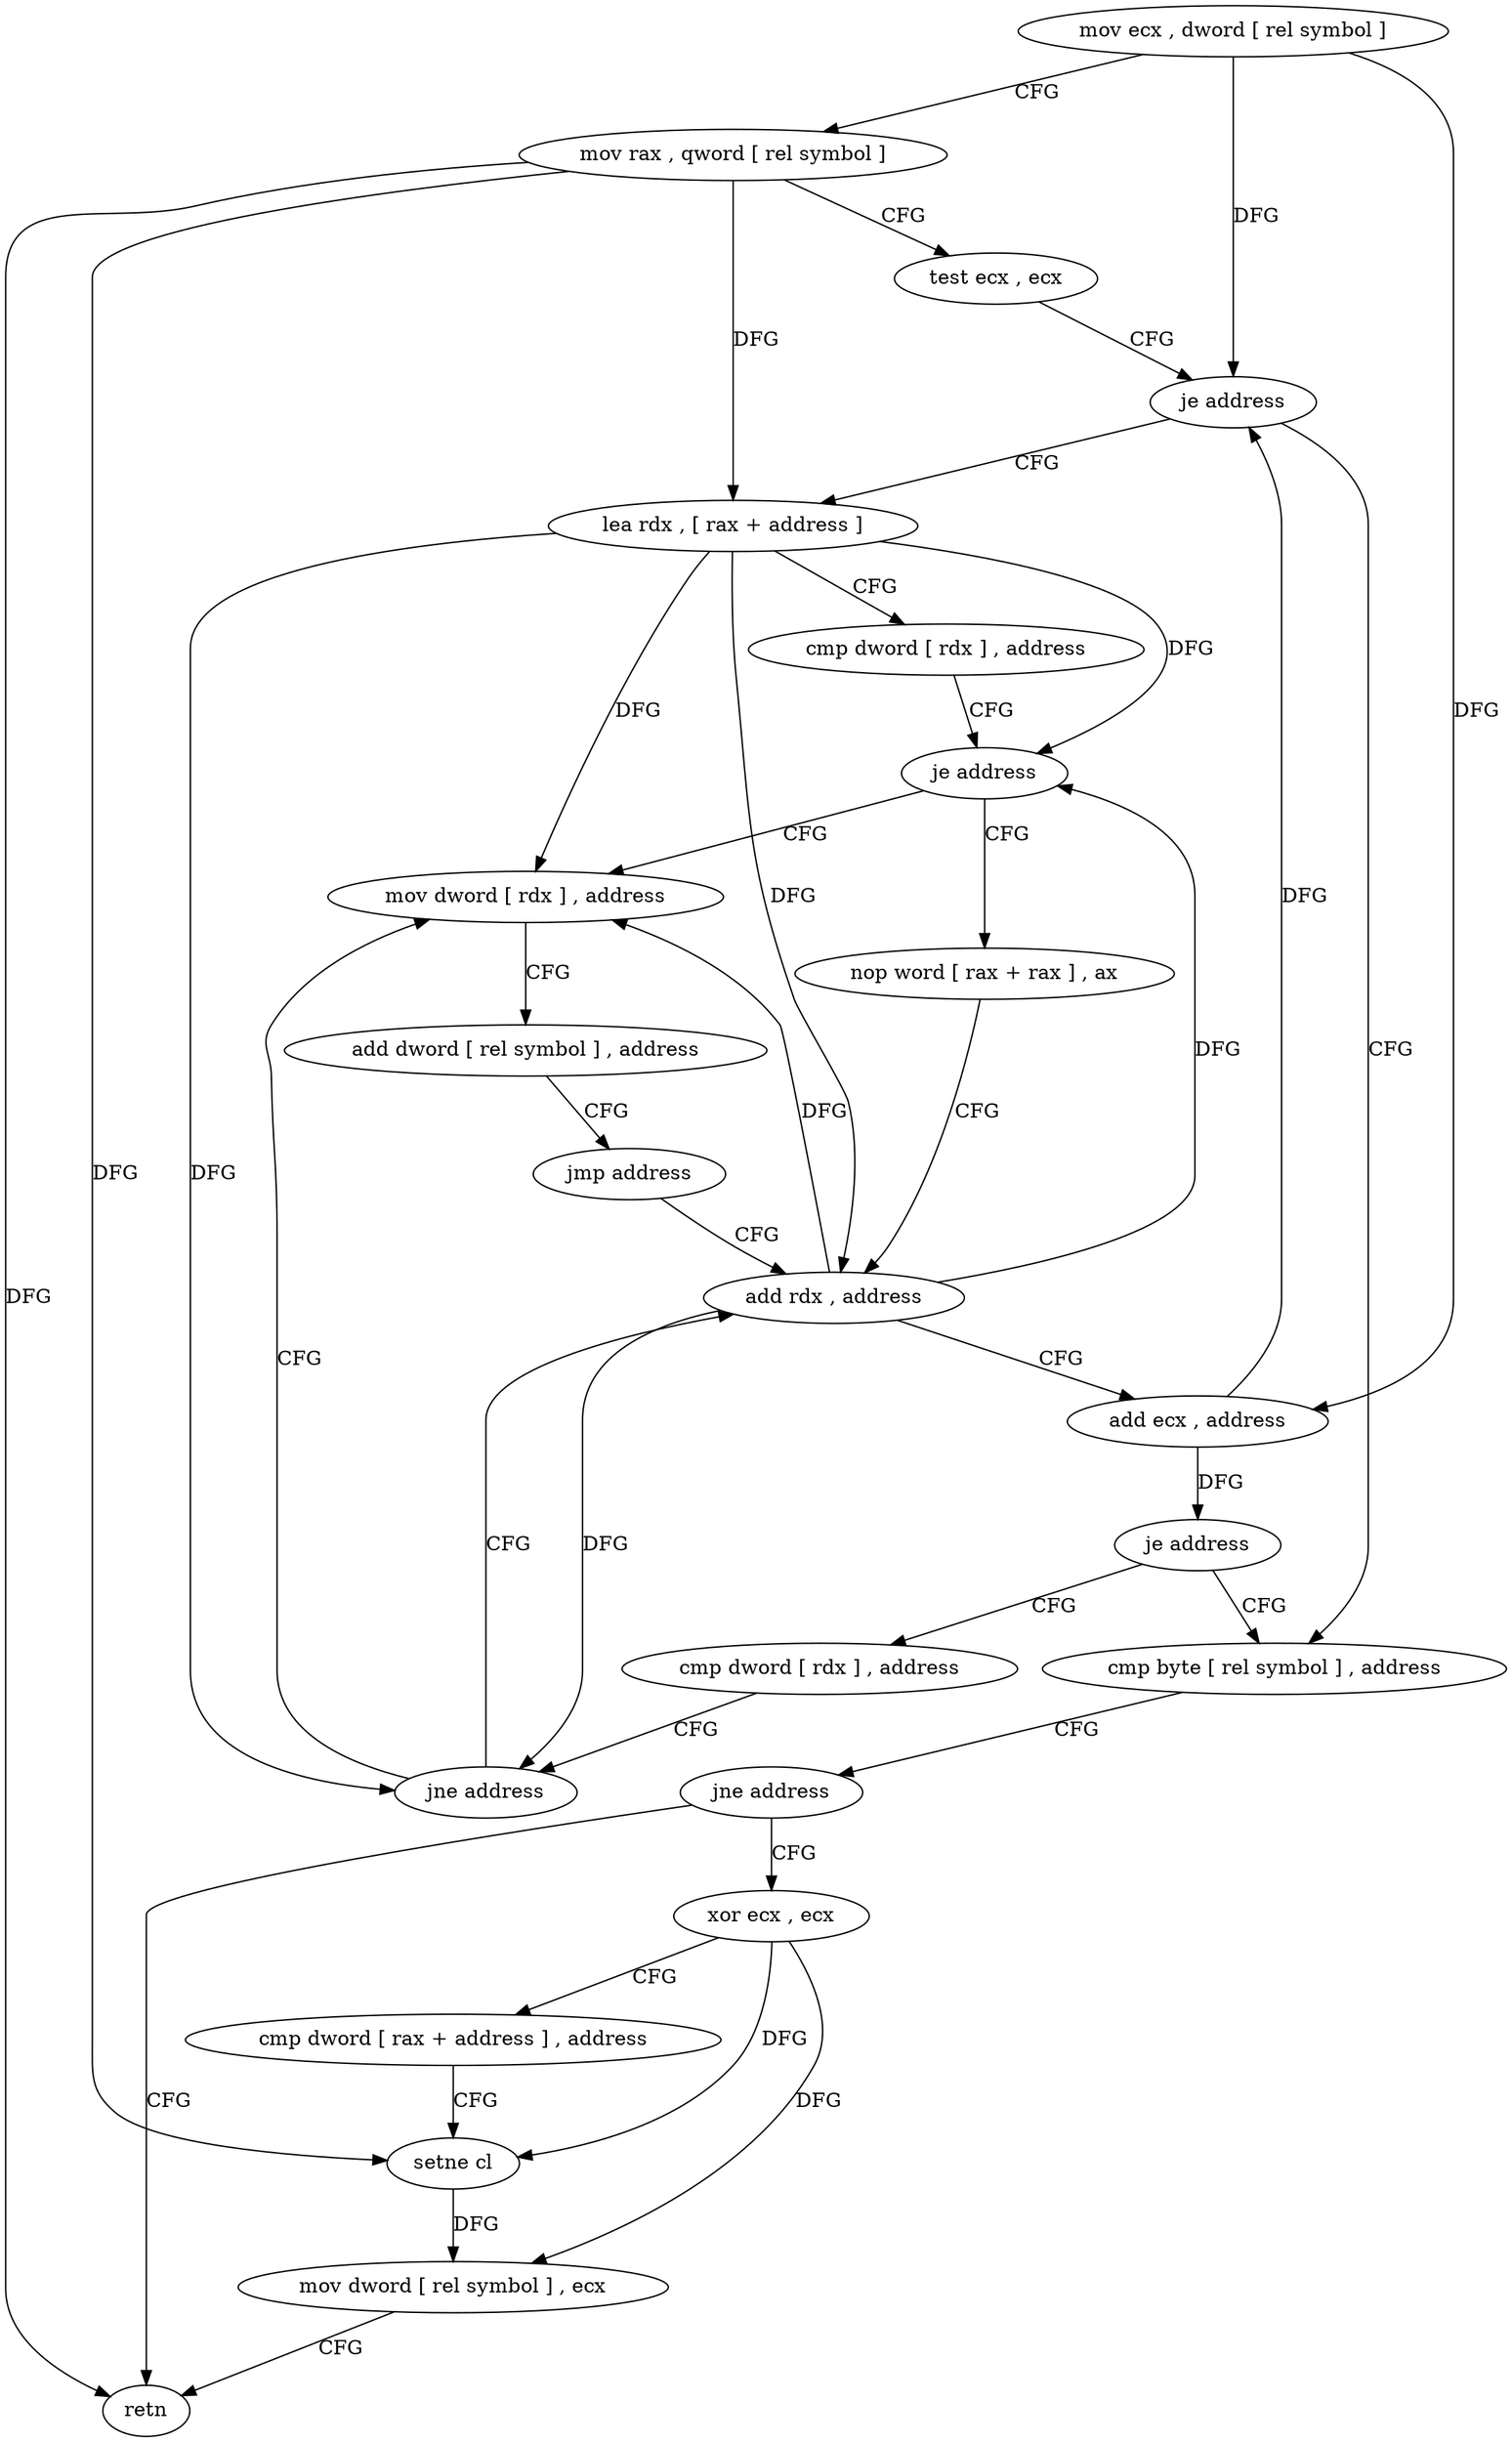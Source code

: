 digraph "func" {
"4209280" [label = "mov ecx , dword [ rel symbol ]" ]
"4209286" [label = "mov rax , qword [ rel symbol ]" ]
"4209293" [label = "test ecx , ecx" ]
"4209295" [label = "je address" ]
"4209341" [label = "cmp byte [ rel symbol ] , address" ]
"4209297" [label = "lea rdx , [ rax + address ]" ]
"4209348" [label = "jne address" ]
"4209365" [label = "retn" ]
"4209350" [label = "xor ecx , ecx" ]
"4209301" [label = "cmp dword [ rdx ] , address" ]
"4209304" [label = "je address" ]
"4209326" [label = "mov dword [ rdx ] , address" ]
"4209306" [label = "nop word [ rax + rax ] , ax" ]
"4209352" [label = "cmp dword [ rax + address ] , address" ]
"4209356" [label = "setne cl" ]
"4209359" [label = "mov dword [ rel symbol ] , ecx" ]
"4209332" [label = "add dword [ rel symbol ] , address" ]
"4209339" [label = "jmp address" ]
"4209312" [label = "add rdx , address" ]
"4209316" [label = "add ecx , address" ]
"4209319" [label = "je address" ]
"4209321" [label = "cmp dword [ rdx ] , address" ]
"4209324" [label = "jne address" ]
"4209280" -> "4209286" [ label = "CFG" ]
"4209280" -> "4209295" [ label = "DFG" ]
"4209280" -> "4209316" [ label = "DFG" ]
"4209286" -> "4209293" [ label = "CFG" ]
"4209286" -> "4209297" [ label = "DFG" ]
"4209286" -> "4209365" [ label = "DFG" ]
"4209286" -> "4209356" [ label = "DFG" ]
"4209293" -> "4209295" [ label = "CFG" ]
"4209295" -> "4209341" [ label = "CFG" ]
"4209295" -> "4209297" [ label = "CFG" ]
"4209341" -> "4209348" [ label = "CFG" ]
"4209297" -> "4209301" [ label = "CFG" ]
"4209297" -> "4209304" [ label = "DFG" ]
"4209297" -> "4209326" [ label = "DFG" ]
"4209297" -> "4209312" [ label = "DFG" ]
"4209297" -> "4209324" [ label = "DFG" ]
"4209348" -> "4209365" [ label = "CFG" ]
"4209348" -> "4209350" [ label = "CFG" ]
"4209350" -> "4209352" [ label = "CFG" ]
"4209350" -> "4209356" [ label = "DFG" ]
"4209350" -> "4209359" [ label = "DFG" ]
"4209301" -> "4209304" [ label = "CFG" ]
"4209304" -> "4209326" [ label = "CFG" ]
"4209304" -> "4209306" [ label = "CFG" ]
"4209326" -> "4209332" [ label = "CFG" ]
"4209306" -> "4209312" [ label = "CFG" ]
"4209352" -> "4209356" [ label = "CFG" ]
"4209356" -> "4209359" [ label = "DFG" ]
"4209359" -> "4209365" [ label = "CFG" ]
"4209332" -> "4209339" [ label = "CFG" ]
"4209339" -> "4209312" [ label = "CFG" ]
"4209312" -> "4209316" [ label = "CFG" ]
"4209312" -> "4209304" [ label = "DFG" ]
"4209312" -> "4209326" [ label = "DFG" ]
"4209312" -> "4209324" [ label = "DFG" ]
"4209316" -> "4209319" [ label = "DFG" ]
"4209316" -> "4209295" [ label = "DFG" ]
"4209319" -> "4209341" [ label = "CFG" ]
"4209319" -> "4209321" [ label = "CFG" ]
"4209321" -> "4209324" [ label = "CFG" ]
"4209324" -> "4209312" [ label = "CFG" ]
"4209324" -> "4209326" [ label = "CFG" ]
}
